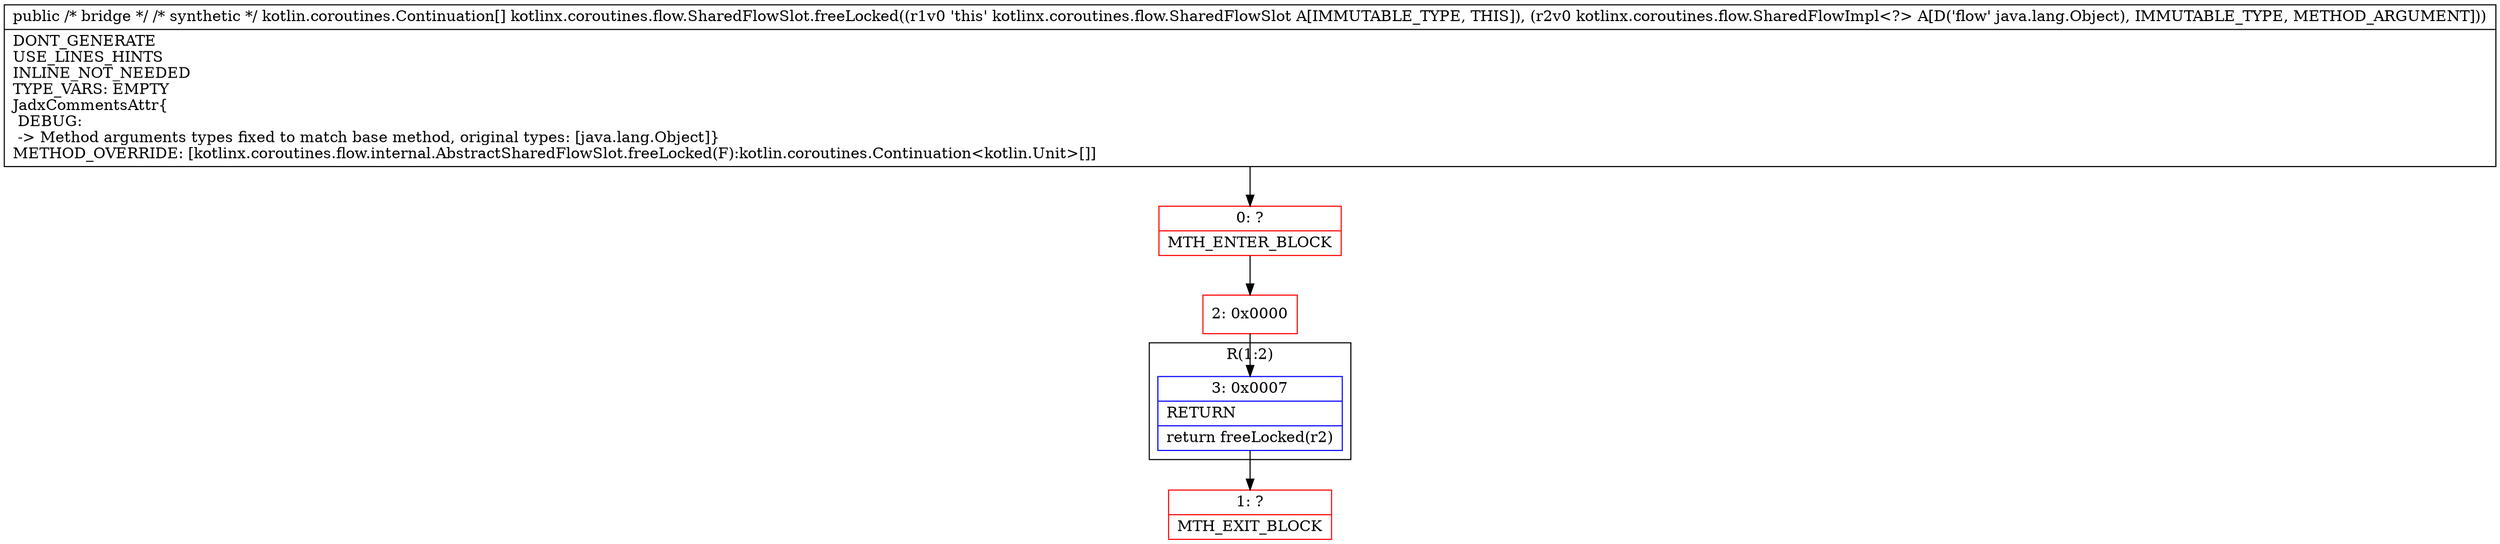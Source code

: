 digraph "CFG forkotlinx.coroutines.flow.SharedFlowSlot.freeLocked(Ljava\/lang\/Object;)[Lkotlin\/coroutines\/Continuation;" {
subgraph cluster_Region_821311888 {
label = "R(1:2)";
node [shape=record,color=blue];
Node_3 [shape=record,label="{3\:\ 0x0007|RETURN\l|return freeLocked(r2)\l}"];
}
Node_0 [shape=record,color=red,label="{0\:\ ?|MTH_ENTER_BLOCK\l}"];
Node_2 [shape=record,color=red,label="{2\:\ 0x0000}"];
Node_1 [shape=record,color=red,label="{1\:\ ?|MTH_EXIT_BLOCK\l}"];
MethodNode[shape=record,label="{public \/* bridge *\/ \/* synthetic *\/ kotlin.coroutines.Continuation[] kotlinx.coroutines.flow.SharedFlowSlot.freeLocked((r1v0 'this' kotlinx.coroutines.flow.SharedFlowSlot A[IMMUTABLE_TYPE, THIS]), (r2v0 kotlinx.coroutines.flow.SharedFlowImpl\<?\> A[D('flow' java.lang.Object), IMMUTABLE_TYPE, METHOD_ARGUMENT]))  | DONT_GENERATE\lUSE_LINES_HINTS\lINLINE_NOT_NEEDED\lTYPE_VARS: EMPTY\lJadxCommentsAttr\{\l DEBUG: \l \-\> Method arguments types fixed to match base method, original types: [java.lang.Object]\}\lMETHOD_OVERRIDE: [kotlinx.coroutines.flow.internal.AbstractSharedFlowSlot.freeLocked(F):kotlin.coroutines.Continuation\<kotlin.Unit\>[]]\l}"];
MethodNode -> Node_0;Node_3 -> Node_1;
Node_0 -> Node_2;
Node_2 -> Node_3;
}

